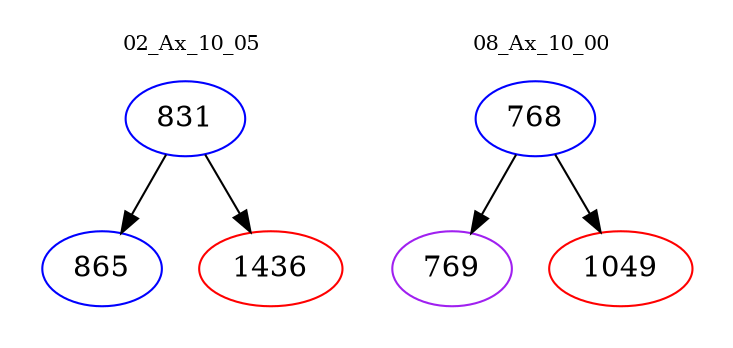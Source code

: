 digraph{
subgraph cluster_0 {
color = white
label = "02_Ax_10_05";
fontsize=10;
T0_831 [label="831", color="blue"]
T0_831 -> T0_865 [color="black"]
T0_865 [label="865", color="blue"]
T0_831 -> T0_1436 [color="black"]
T0_1436 [label="1436", color="red"]
}
subgraph cluster_1 {
color = white
label = "08_Ax_10_00";
fontsize=10;
T1_768 [label="768", color="blue"]
T1_768 -> T1_769 [color="black"]
T1_769 [label="769", color="purple"]
T1_768 -> T1_1049 [color="black"]
T1_1049 [label="1049", color="red"]
}
}
